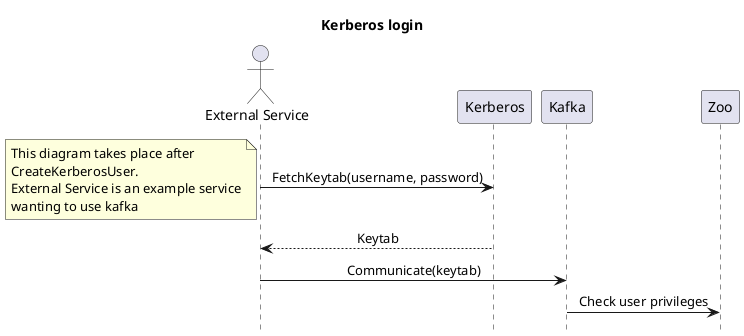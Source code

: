 @startuml
hide footbox
skinparam sequenceMessageAlign center

Title "Kerberos login"


actor "External Service" as es

participant "Kerberos" as kerberos

participant "Kafka" as kafka
participant "Zoo" as zoo

es -> kerberos : FetchKeytab(username, password)
note left
    This diagram takes place after
    CreateKerberosUser. 
    External Service is an example service
    wanting to use kafka
end note
return Keytab

es -> kafka : Communicate(keytab)
kafka -> zoo : Check user privileges

@enduml